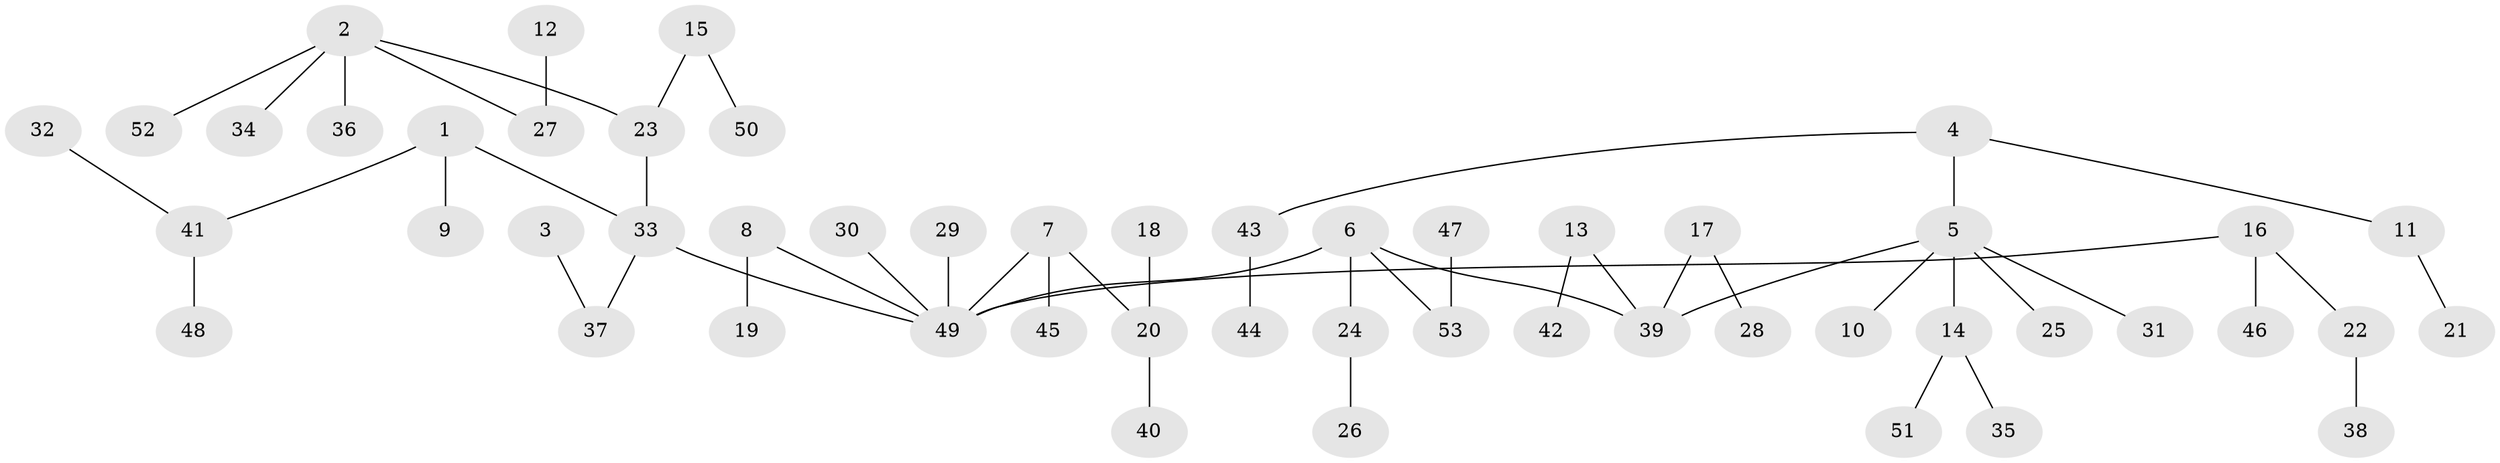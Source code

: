 // original degree distribution, {9: 0.009433962264150943, 5: 0.03773584905660377, 6: 0.018867924528301886, 3: 0.1320754716981132, 4: 0.05660377358490566, 1: 0.5188679245283019, 2: 0.22641509433962265}
// Generated by graph-tools (version 1.1) at 2025/02/03/09/25 03:02:20]
// undirected, 53 vertices, 52 edges
graph export_dot {
graph [start="1"]
  node [color=gray90,style=filled];
  1;
  2;
  3;
  4;
  5;
  6;
  7;
  8;
  9;
  10;
  11;
  12;
  13;
  14;
  15;
  16;
  17;
  18;
  19;
  20;
  21;
  22;
  23;
  24;
  25;
  26;
  27;
  28;
  29;
  30;
  31;
  32;
  33;
  34;
  35;
  36;
  37;
  38;
  39;
  40;
  41;
  42;
  43;
  44;
  45;
  46;
  47;
  48;
  49;
  50;
  51;
  52;
  53;
  1 -- 9 [weight=1.0];
  1 -- 33 [weight=1.0];
  1 -- 41 [weight=1.0];
  2 -- 23 [weight=1.0];
  2 -- 27 [weight=1.0];
  2 -- 34 [weight=1.0];
  2 -- 36 [weight=1.0];
  2 -- 52 [weight=1.0];
  3 -- 37 [weight=1.0];
  4 -- 5 [weight=1.0];
  4 -- 11 [weight=1.0];
  4 -- 43 [weight=1.0];
  5 -- 10 [weight=1.0];
  5 -- 14 [weight=1.0];
  5 -- 25 [weight=1.0];
  5 -- 31 [weight=1.0];
  5 -- 39 [weight=1.0];
  6 -- 24 [weight=1.0];
  6 -- 39 [weight=1.0];
  6 -- 49 [weight=1.0];
  6 -- 53 [weight=1.0];
  7 -- 20 [weight=1.0];
  7 -- 45 [weight=1.0];
  7 -- 49 [weight=1.0];
  8 -- 19 [weight=1.0];
  8 -- 49 [weight=1.0];
  11 -- 21 [weight=1.0];
  12 -- 27 [weight=1.0];
  13 -- 39 [weight=1.0];
  13 -- 42 [weight=1.0];
  14 -- 35 [weight=1.0];
  14 -- 51 [weight=1.0];
  15 -- 23 [weight=1.0];
  15 -- 50 [weight=1.0];
  16 -- 22 [weight=1.0];
  16 -- 46 [weight=1.0];
  16 -- 49 [weight=1.0];
  17 -- 28 [weight=1.0];
  17 -- 39 [weight=1.0];
  18 -- 20 [weight=1.0];
  20 -- 40 [weight=1.0];
  22 -- 38 [weight=1.0];
  23 -- 33 [weight=1.0];
  24 -- 26 [weight=1.0];
  29 -- 49 [weight=1.0];
  30 -- 49 [weight=1.0];
  32 -- 41 [weight=1.0];
  33 -- 37 [weight=1.0];
  33 -- 49 [weight=1.0];
  41 -- 48 [weight=1.0];
  43 -- 44 [weight=1.0];
  47 -- 53 [weight=1.0];
}
